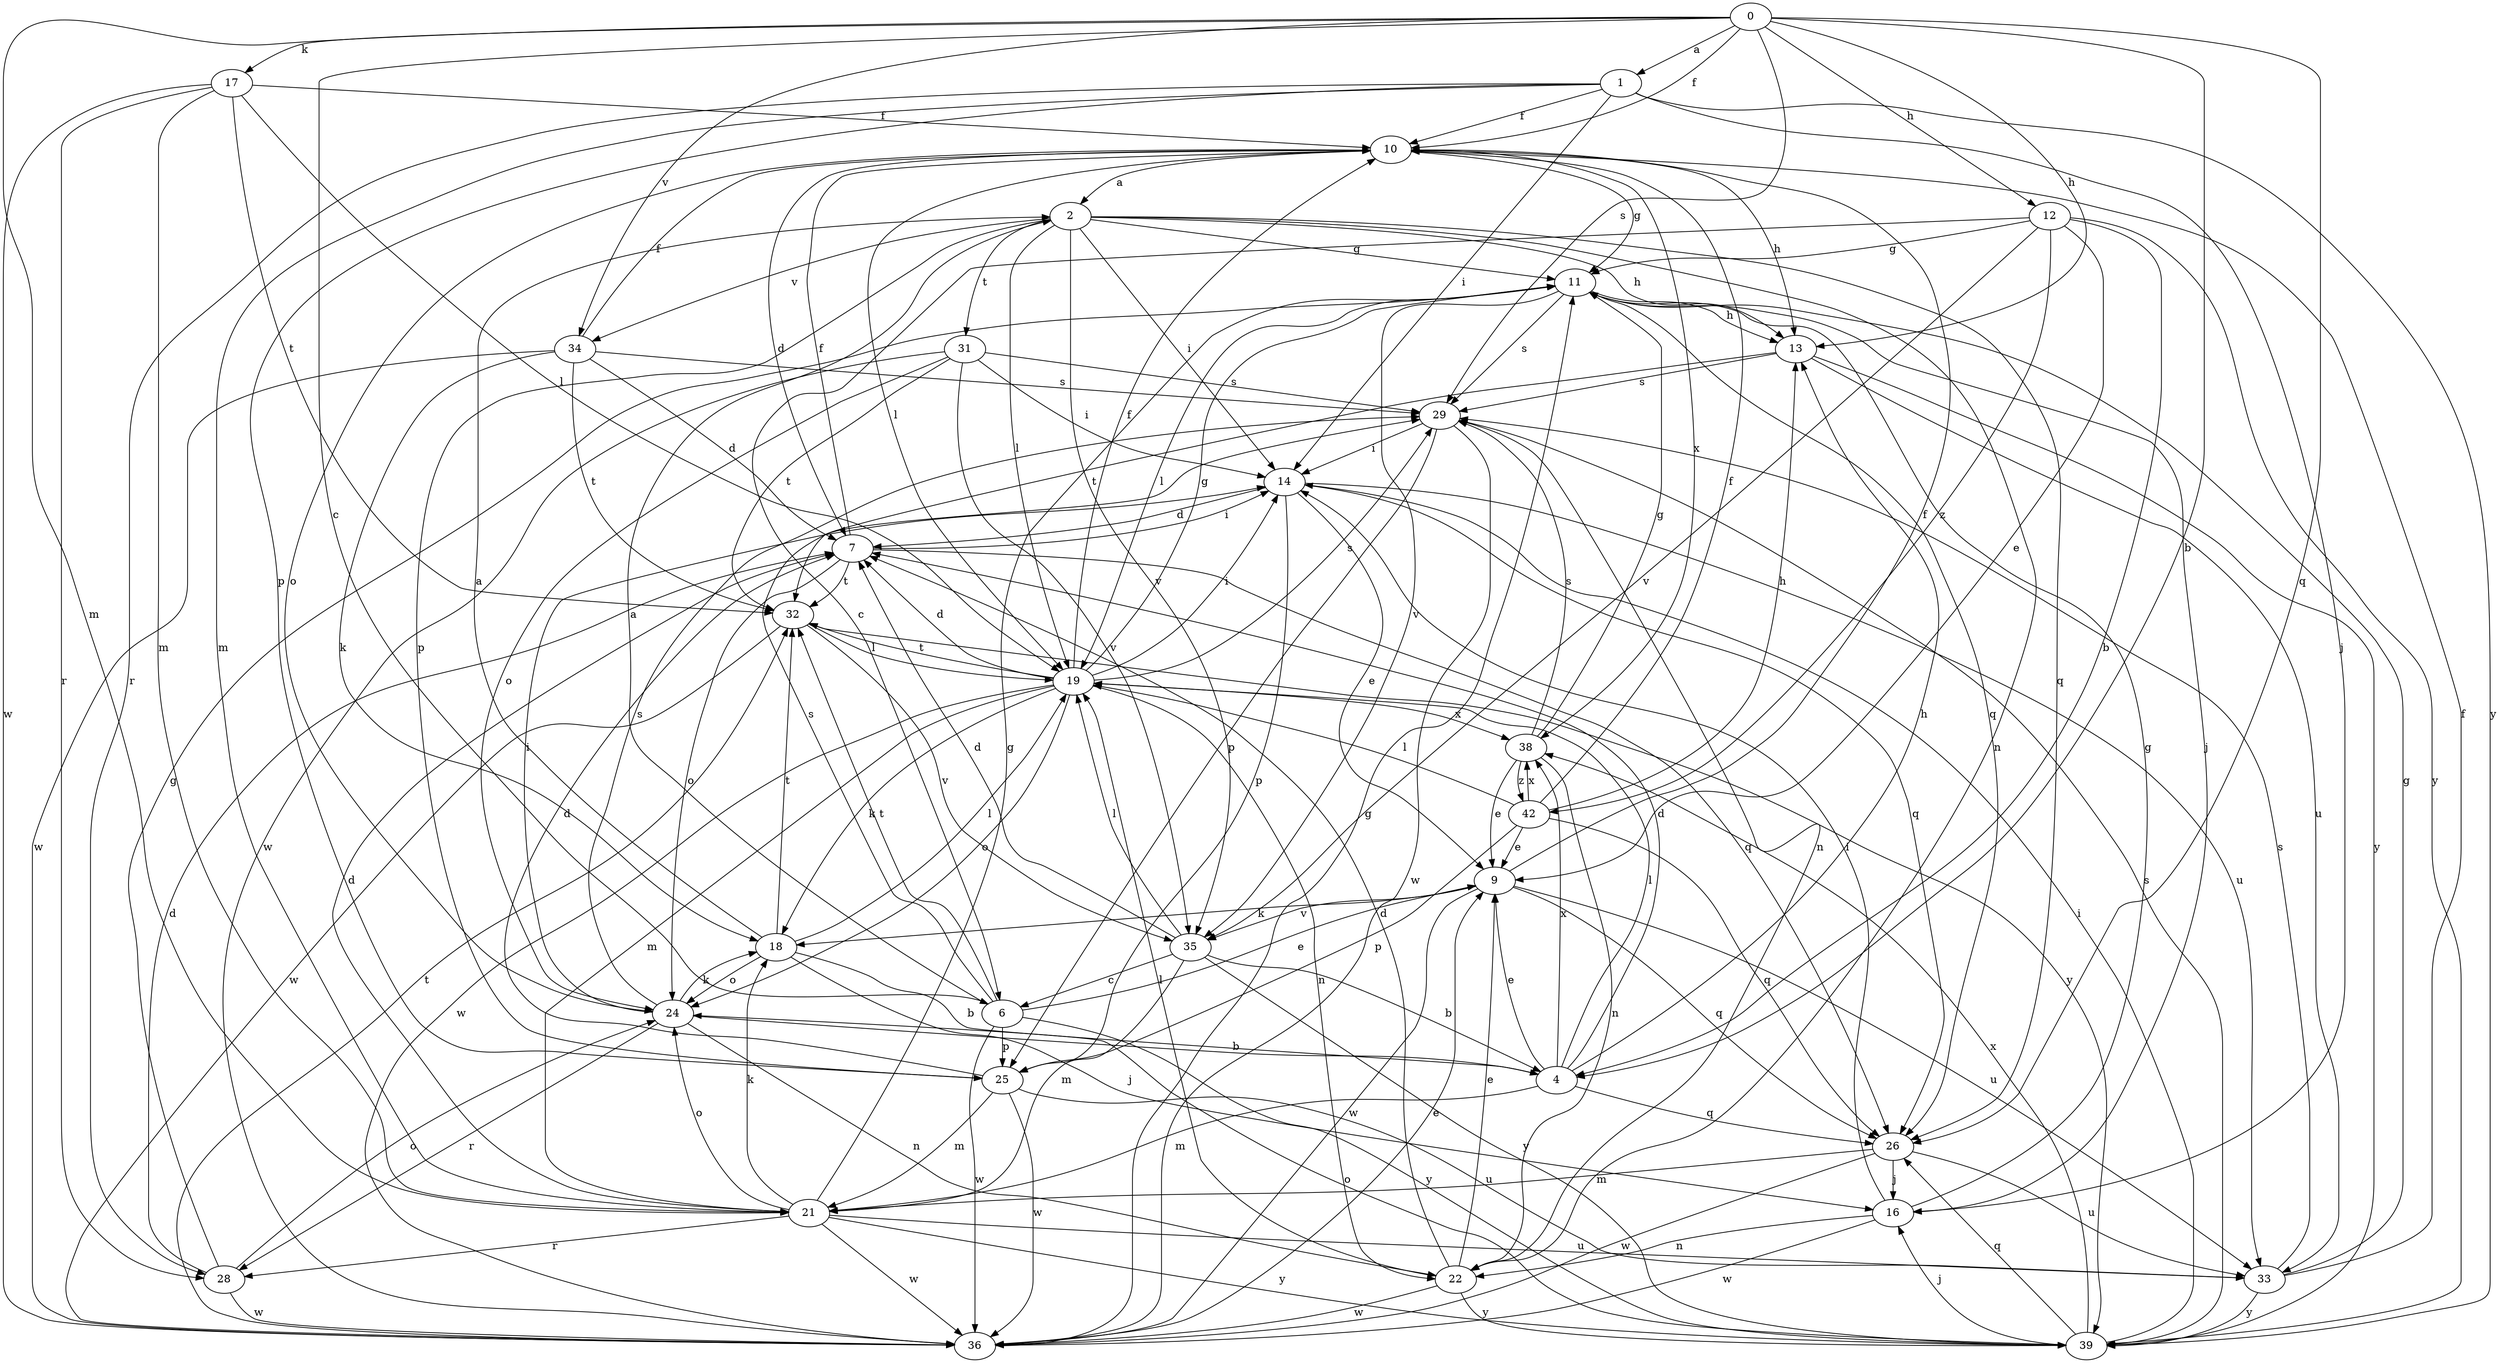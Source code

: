strict digraph  {
0;
1;
2;
4;
6;
7;
9;
10;
11;
12;
13;
14;
16;
17;
18;
19;
21;
22;
24;
25;
26;
28;
29;
31;
32;
33;
34;
35;
36;
38;
39;
42;
0 -> 1  [label=a];
0 -> 4  [label=b];
0 -> 6  [label=c];
0 -> 10  [label=f];
0 -> 12  [label=h];
0 -> 13  [label=h];
0 -> 17  [label=k];
0 -> 21  [label=m];
0 -> 26  [label=q];
0 -> 29  [label=s];
0 -> 34  [label=v];
1 -> 10  [label=f];
1 -> 14  [label=i];
1 -> 16  [label=j];
1 -> 21  [label=m];
1 -> 25  [label=p];
1 -> 28  [label=r];
1 -> 39  [label=y];
2 -> 11  [label=g];
2 -> 13  [label=h];
2 -> 14  [label=i];
2 -> 19  [label=l];
2 -> 22  [label=n];
2 -> 25  [label=p];
2 -> 26  [label=q];
2 -> 31  [label=t];
2 -> 34  [label=v];
2 -> 35  [label=v];
4 -> 7  [label=d];
4 -> 9  [label=e];
4 -> 13  [label=h];
4 -> 19  [label=l];
4 -> 21  [label=m];
4 -> 26  [label=q];
4 -> 38  [label=x];
6 -> 2  [label=a];
6 -> 9  [label=e];
6 -> 25  [label=p];
6 -> 29  [label=s];
6 -> 32  [label=t];
6 -> 36  [label=w];
6 -> 39  [label=y];
7 -> 10  [label=f];
7 -> 14  [label=i];
7 -> 24  [label=o];
7 -> 26  [label=q];
7 -> 32  [label=t];
9 -> 10  [label=f];
9 -> 18  [label=k];
9 -> 26  [label=q];
9 -> 33  [label=u];
9 -> 35  [label=v];
9 -> 36  [label=w];
10 -> 2  [label=a];
10 -> 7  [label=d];
10 -> 11  [label=g];
10 -> 13  [label=h];
10 -> 19  [label=l];
10 -> 24  [label=o];
10 -> 38  [label=x];
11 -> 13  [label=h];
11 -> 16  [label=j];
11 -> 19  [label=l];
11 -> 26  [label=q];
11 -> 29  [label=s];
11 -> 35  [label=v];
12 -> 4  [label=b];
12 -> 6  [label=c];
12 -> 9  [label=e];
12 -> 11  [label=g];
12 -> 35  [label=v];
12 -> 39  [label=y];
12 -> 42  [label=z];
13 -> 29  [label=s];
13 -> 32  [label=t];
13 -> 33  [label=u];
13 -> 39  [label=y];
14 -> 7  [label=d];
14 -> 9  [label=e];
14 -> 25  [label=p];
14 -> 26  [label=q];
14 -> 33  [label=u];
16 -> 11  [label=g];
16 -> 14  [label=i];
16 -> 22  [label=n];
16 -> 36  [label=w];
17 -> 10  [label=f];
17 -> 19  [label=l];
17 -> 21  [label=m];
17 -> 28  [label=r];
17 -> 32  [label=t];
17 -> 36  [label=w];
18 -> 2  [label=a];
18 -> 4  [label=b];
18 -> 16  [label=j];
18 -> 19  [label=l];
18 -> 24  [label=o];
18 -> 32  [label=t];
19 -> 7  [label=d];
19 -> 10  [label=f];
19 -> 11  [label=g];
19 -> 14  [label=i];
19 -> 18  [label=k];
19 -> 21  [label=m];
19 -> 22  [label=n];
19 -> 24  [label=o];
19 -> 29  [label=s];
19 -> 32  [label=t];
19 -> 36  [label=w];
19 -> 38  [label=x];
21 -> 7  [label=d];
21 -> 11  [label=g];
21 -> 18  [label=k];
21 -> 24  [label=o];
21 -> 28  [label=r];
21 -> 33  [label=u];
21 -> 36  [label=w];
21 -> 39  [label=y];
22 -> 7  [label=d];
22 -> 9  [label=e];
22 -> 19  [label=l];
22 -> 36  [label=w];
22 -> 39  [label=y];
24 -> 4  [label=b];
24 -> 14  [label=i];
24 -> 18  [label=k];
24 -> 22  [label=n];
24 -> 28  [label=r];
24 -> 29  [label=s];
25 -> 7  [label=d];
25 -> 21  [label=m];
25 -> 33  [label=u];
25 -> 36  [label=w];
26 -> 16  [label=j];
26 -> 21  [label=m];
26 -> 33  [label=u];
26 -> 36  [label=w];
28 -> 7  [label=d];
28 -> 11  [label=g];
28 -> 24  [label=o];
28 -> 36  [label=w];
29 -> 14  [label=i];
29 -> 22  [label=n];
29 -> 25  [label=p];
29 -> 36  [label=w];
31 -> 14  [label=i];
31 -> 24  [label=o];
31 -> 29  [label=s];
31 -> 32  [label=t];
31 -> 35  [label=v];
31 -> 36  [label=w];
32 -> 19  [label=l];
32 -> 35  [label=v];
32 -> 36  [label=w];
32 -> 39  [label=y];
33 -> 10  [label=f];
33 -> 11  [label=g];
33 -> 29  [label=s];
33 -> 39  [label=y];
34 -> 7  [label=d];
34 -> 10  [label=f];
34 -> 18  [label=k];
34 -> 29  [label=s];
34 -> 32  [label=t];
34 -> 36  [label=w];
35 -> 4  [label=b];
35 -> 6  [label=c];
35 -> 7  [label=d];
35 -> 19  [label=l];
35 -> 21  [label=m];
35 -> 39  [label=y];
36 -> 9  [label=e];
36 -> 11  [label=g];
36 -> 32  [label=t];
38 -> 9  [label=e];
38 -> 11  [label=g];
38 -> 22  [label=n];
38 -> 29  [label=s];
38 -> 42  [label=z];
39 -> 14  [label=i];
39 -> 16  [label=j];
39 -> 24  [label=o];
39 -> 26  [label=q];
39 -> 29  [label=s];
39 -> 38  [label=x];
42 -> 9  [label=e];
42 -> 10  [label=f];
42 -> 13  [label=h];
42 -> 19  [label=l];
42 -> 25  [label=p];
42 -> 26  [label=q];
42 -> 38  [label=x];
}
